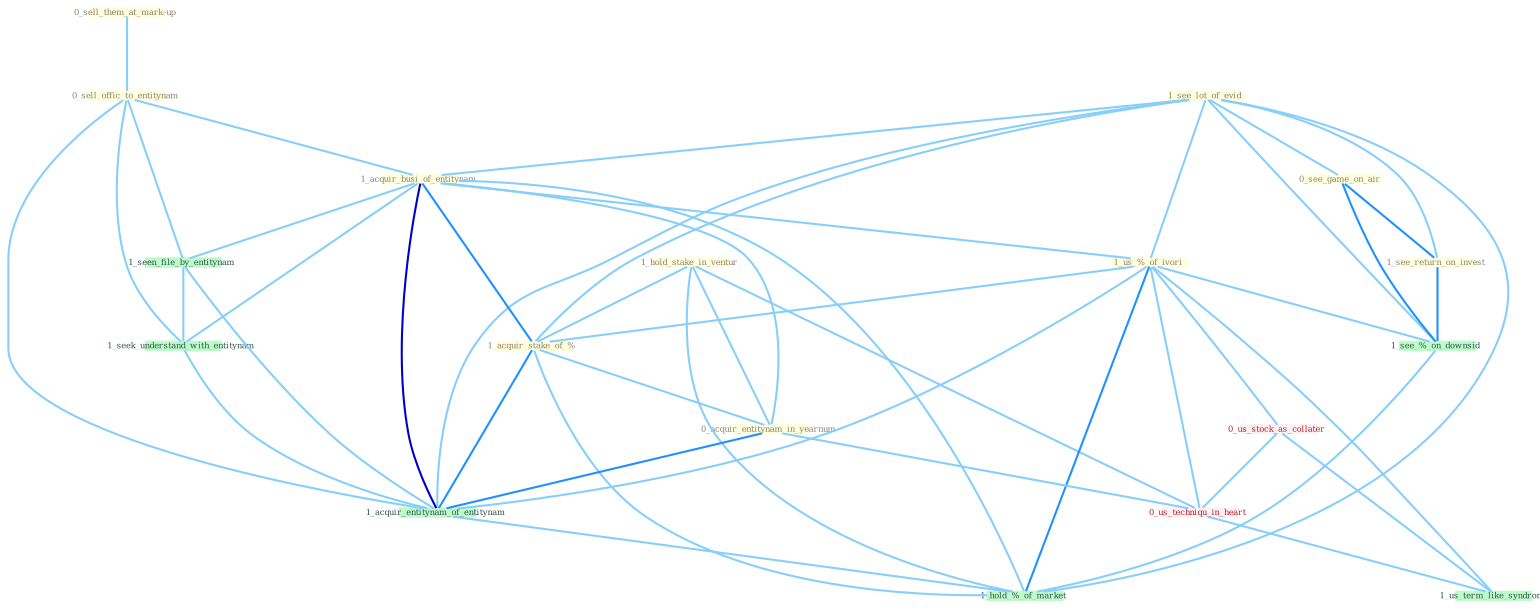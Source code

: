 Graph G{ 
    node
    [shape=polygon,style=filled,width=.5,height=.06,color="#BDFCC9",fixedsize=true,fontsize=4,
    fontcolor="#2f4f4f"];
    {node
    [color="#ffffe0", fontcolor="#8b7d6b"] "0_sell_them_at_mark-up " "0_sell_offic_to_entitynam " "1_see_lot_of_evid " "0_see_game_on_air " "1_acquir_busi_of_entitynam " "1_see_return_on_invest " "1_hold_stake_in_ventur " "1_us_%_of_ivori " "1_acquir_stake_of_% " "0_acquir_entitynam_in_yearnum "}
{node [color="#fff0f5", fontcolor="#b22222"] "0_us_stock_as_collater " "0_us_techniqu_in_heart "}
edge [color="#B0E2FF"];

	"0_sell_them_at_mark-up " -- "0_sell_offic_to_entitynam " [w="1", color="#87cefa" ];
	"0_sell_offic_to_entitynam " -- "1_acquir_busi_of_entitynam " [w="1", color="#87cefa" ];
	"0_sell_offic_to_entitynam " -- "1_seen_file_by_entitynam " [w="1", color="#87cefa" ];
	"0_sell_offic_to_entitynam " -- "1_seek_understand_with_entitynam " [w="1", color="#87cefa" ];
	"0_sell_offic_to_entitynam " -- "1_acquir_entitynam_of_entitynam " [w="1", color="#87cefa" ];
	"1_see_lot_of_evid " -- "0_see_game_on_air " [w="1", color="#87cefa" ];
	"1_see_lot_of_evid " -- "1_acquir_busi_of_entitynam " [w="1", color="#87cefa" ];
	"1_see_lot_of_evid " -- "1_see_return_on_invest " [w="1", color="#87cefa" ];
	"1_see_lot_of_evid " -- "1_us_%_of_ivori " [w="1", color="#87cefa" ];
	"1_see_lot_of_evid " -- "1_acquir_stake_of_% " [w="1", color="#87cefa" ];
	"1_see_lot_of_evid " -- "1_acquir_entitynam_of_entitynam " [w="1", color="#87cefa" ];
	"1_see_lot_of_evid " -- "1_see_%_on_downsid " [w="1", color="#87cefa" ];
	"1_see_lot_of_evid " -- "1_hold_%_of_market " [w="1", color="#87cefa" ];
	"0_see_game_on_air " -- "1_see_return_on_invest " [w="2", color="#1e90ff" , len=0.8];
	"0_see_game_on_air " -- "1_see_%_on_downsid " [w="2", color="#1e90ff" , len=0.8];
	"1_acquir_busi_of_entitynam " -- "1_us_%_of_ivori " [w="1", color="#87cefa" ];
	"1_acquir_busi_of_entitynam " -- "1_acquir_stake_of_% " [w="2", color="#1e90ff" , len=0.8];
	"1_acquir_busi_of_entitynam " -- "0_acquir_entitynam_in_yearnum " [w="1", color="#87cefa" ];
	"1_acquir_busi_of_entitynam " -- "1_seen_file_by_entitynam " [w="1", color="#87cefa" ];
	"1_acquir_busi_of_entitynam " -- "1_seek_understand_with_entitynam " [w="1", color="#87cefa" ];
	"1_acquir_busi_of_entitynam " -- "1_acquir_entitynam_of_entitynam " [w="3", color="#0000cd" , len=0.6];
	"1_acquir_busi_of_entitynam " -- "1_hold_%_of_market " [w="1", color="#87cefa" ];
	"1_see_return_on_invest " -- "1_see_%_on_downsid " [w="2", color="#1e90ff" , len=0.8];
	"1_hold_stake_in_ventur " -- "1_acquir_stake_of_% " [w="1", color="#87cefa" ];
	"1_hold_stake_in_ventur " -- "0_acquir_entitynam_in_yearnum " [w="1", color="#87cefa" ];
	"1_hold_stake_in_ventur " -- "0_us_techniqu_in_heart " [w="1", color="#87cefa" ];
	"1_hold_stake_in_ventur " -- "1_hold_%_of_market " [w="1", color="#87cefa" ];
	"1_us_%_of_ivori " -- "1_acquir_stake_of_% " [w="1", color="#87cefa" ];
	"1_us_%_of_ivori " -- "0_us_stock_as_collater " [w="1", color="#87cefa" ];
	"1_us_%_of_ivori " -- "1_acquir_entitynam_of_entitynam " [w="1", color="#87cefa" ];
	"1_us_%_of_ivori " -- "0_us_techniqu_in_heart " [w="1", color="#87cefa" ];
	"1_us_%_of_ivori " -- "1_see_%_on_downsid " [w="1", color="#87cefa" ];
	"1_us_%_of_ivori " -- "1_us_term_like_syndrom " [w="1", color="#87cefa" ];
	"1_us_%_of_ivori " -- "1_hold_%_of_market " [w="2", color="#1e90ff" , len=0.8];
	"1_acquir_stake_of_% " -- "0_acquir_entitynam_in_yearnum " [w="1", color="#87cefa" ];
	"1_acquir_stake_of_% " -- "1_acquir_entitynam_of_entitynam " [w="2", color="#1e90ff" , len=0.8];
	"1_acquir_stake_of_% " -- "1_hold_%_of_market " [w="1", color="#87cefa" ];
	"0_acquir_entitynam_in_yearnum " -- "1_acquir_entitynam_of_entitynam " [w="2", color="#1e90ff" , len=0.8];
	"0_acquir_entitynam_in_yearnum " -- "0_us_techniqu_in_heart " [w="1", color="#87cefa" ];
	"1_seen_file_by_entitynam " -- "1_seek_understand_with_entitynam " [w="1", color="#87cefa" ];
	"1_seen_file_by_entitynam " -- "1_acquir_entitynam_of_entitynam " [w="1", color="#87cefa" ];
	"0_us_stock_as_collater " -- "0_us_techniqu_in_heart " [w="1", color="#87cefa" ];
	"0_us_stock_as_collater " -- "1_us_term_like_syndrom " [w="1", color="#87cefa" ];
	"1_seek_understand_with_entitynam " -- "1_acquir_entitynam_of_entitynam " [w="1", color="#87cefa" ];
	"1_acquir_entitynam_of_entitynam " -- "1_hold_%_of_market " [w="1", color="#87cefa" ];
	"0_us_techniqu_in_heart " -- "1_us_term_like_syndrom " [w="1", color="#87cefa" ];
	"1_see_%_on_downsid " -- "1_hold_%_of_market " [w="1", color="#87cefa" ];
}